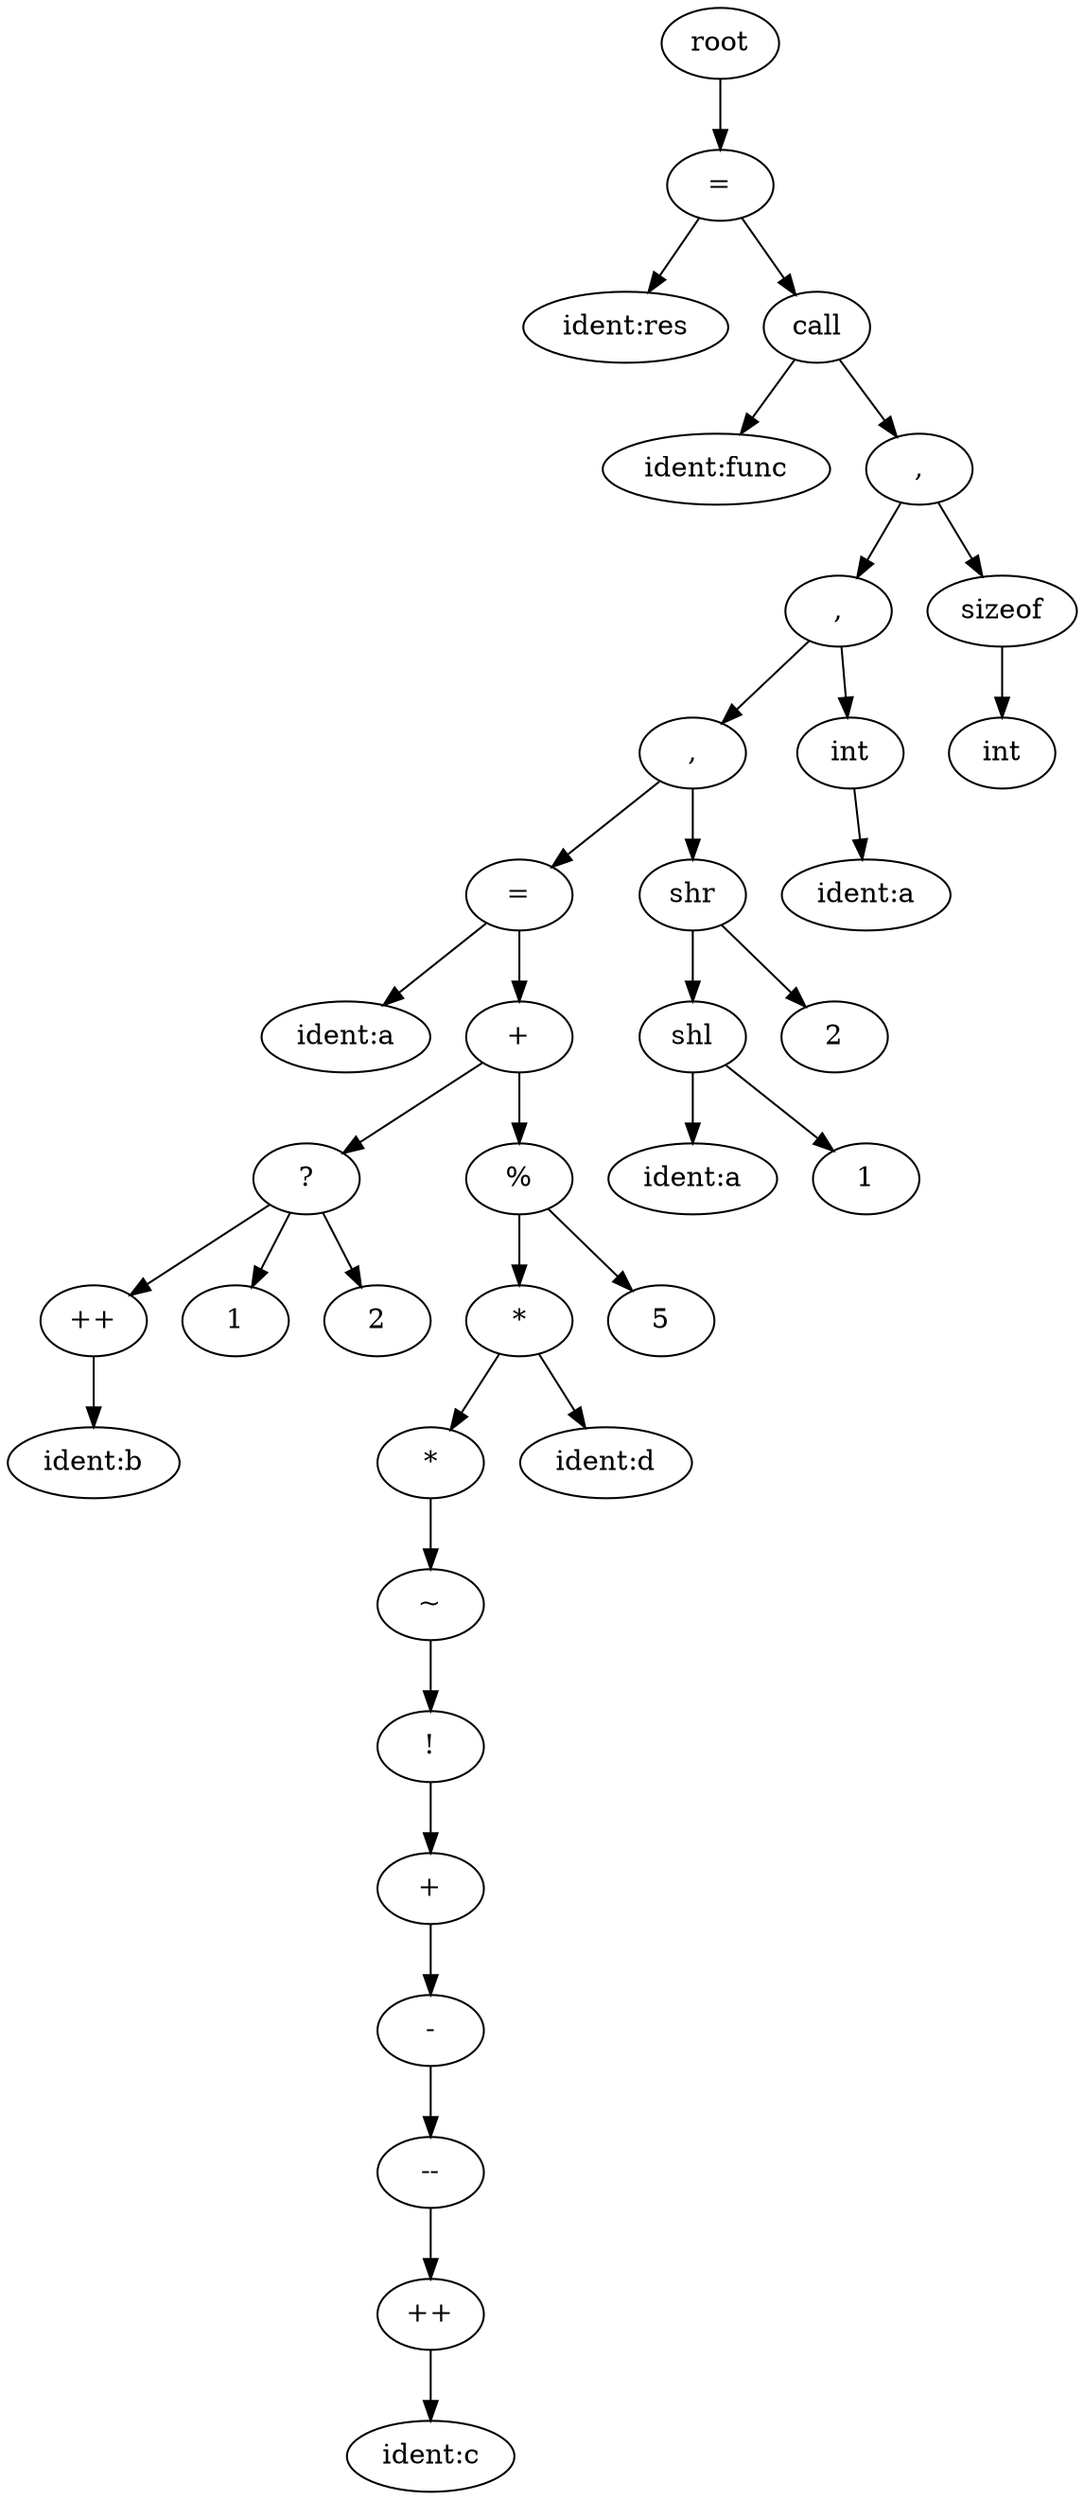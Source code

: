 digraph G {
	p0[label=root]
	p1[label=<=>]
	p0->p1
	p2[label=<ident:res>]
	p1->p2
	p3[label=<call>]
	p1->p3
	p4[label=<ident:func>]
	p3->p4
	p5[label=<,>]
	p3->p5
	p6[label=<,>]
	p5->p6
	p7[label=<sizeof>]
	p5->p7
	p8[label=<,>]
	p6->p8
	p9[label=<int>]
	p6->p9
	p10[label=<int>]
	p7->p10
	p11[label=<=>]
	p8->p11
	p12[label=<shr>]
	p8->p12
	p13[label=<ident:a>]
	p9->p13
	p14[label=<ident:a>]
	p11->p14
	p15[label=<+>]
	p11->p15
	p16[label=<shl>]
	p12->p16
	p17[label=<2>]
	p12->p17
	p18[label=<?>]
	p15->p18
	p19[label=<%>]
	p15->p19
	p20[label=<ident:a>]
	p16->p20
	p21[label=<1>]
	p16->p21
	p22[label=<++>]
	p18->p22
	p23[label=<1>]
	p18->p23
	p24[label=<2>]
	p18->p24
	p25[label=<*>]
	p19->p25
	p26[label=<5>]
	p19->p26
	p27[label=<ident:b>]
	p22->p27
	p28[label=<*>]
	p25->p28
	p29[label=<ident:d>]
	p25->p29
	p30[label=<~>]
	p28->p30
	p31[label=<!>]
	p30->p31
	p32[label=<+>]
	p31->p32
	p33[label=<->]
	p32->p33
	p34[label=<-->]
	p33->p34
	p35[label=<++>]
	p34->p35
	p36[label=<ident:c>]
	p35->p36
}
